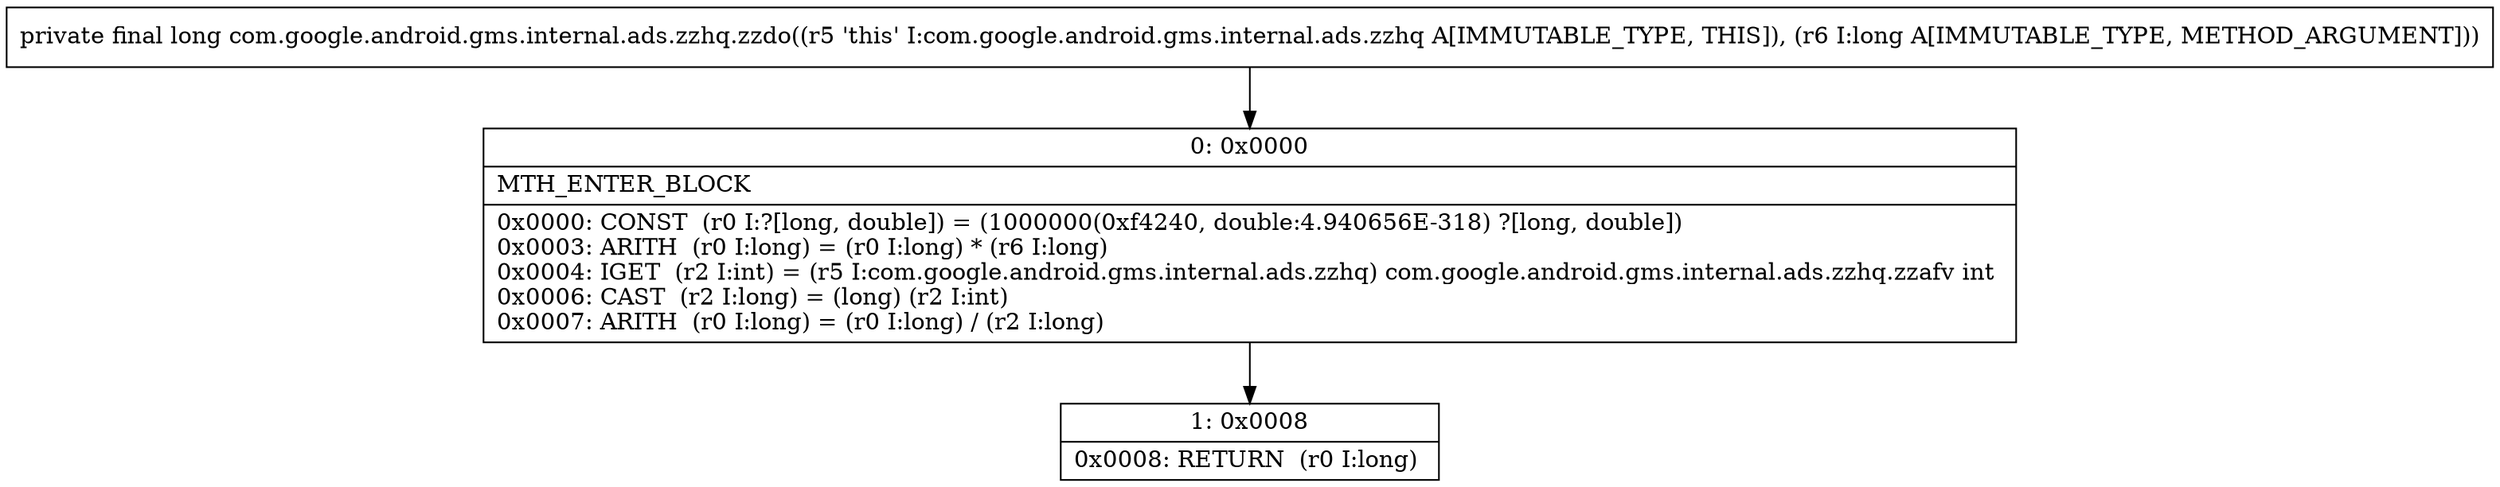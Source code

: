 digraph "CFG forcom.google.android.gms.internal.ads.zzhq.zzdo(J)J" {
Node_0 [shape=record,label="{0\:\ 0x0000|MTH_ENTER_BLOCK\l|0x0000: CONST  (r0 I:?[long, double]) = (1000000(0xf4240, double:4.940656E\-318) ?[long, double]) \l0x0003: ARITH  (r0 I:long) = (r0 I:long) * (r6 I:long) \l0x0004: IGET  (r2 I:int) = (r5 I:com.google.android.gms.internal.ads.zzhq) com.google.android.gms.internal.ads.zzhq.zzafv int \l0x0006: CAST  (r2 I:long) = (long) (r2 I:int) \l0x0007: ARITH  (r0 I:long) = (r0 I:long) \/ (r2 I:long) \l}"];
Node_1 [shape=record,label="{1\:\ 0x0008|0x0008: RETURN  (r0 I:long) \l}"];
MethodNode[shape=record,label="{private final long com.google.android.gms.internal.ads.zzhq.zzdo((r5 'this' I:com.google.android.gms.internal.ads.zzhq A[IMMUTABLE_TYPE, THIS]), (r6 I:long A[IMMUTABLE_TYPE, METHOD_ARGUMENT])) }"];
MethodNode -> Node_0;
Node_0 -> Node_1;
}

